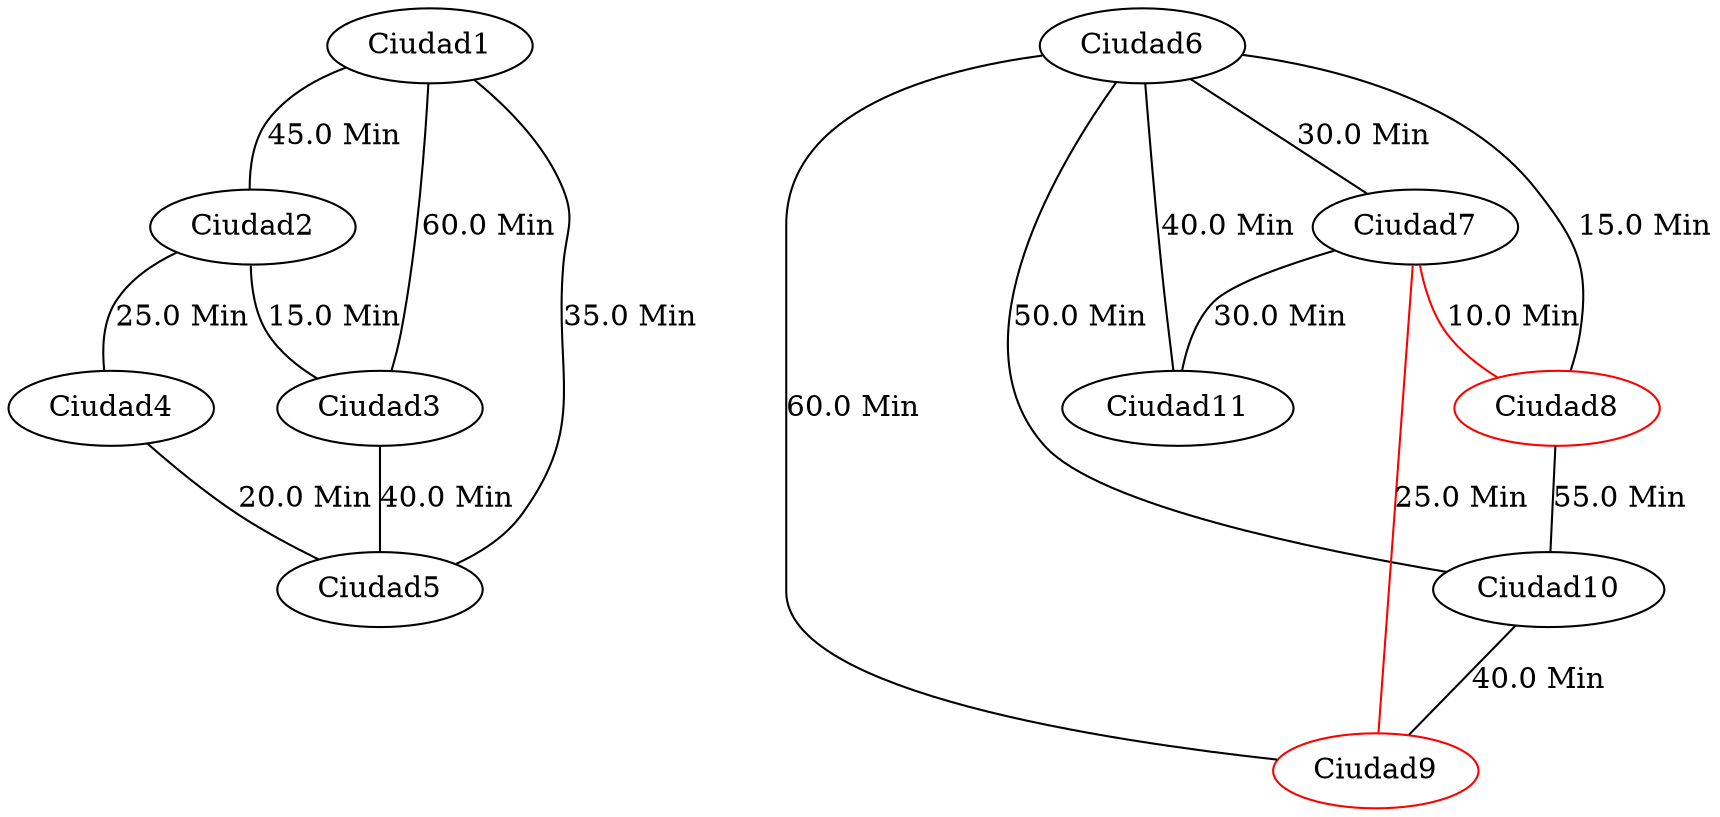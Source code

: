 strict graph G {
  1 [ label="Ciudad1" ];
  2 [ label="Ciudad2" ];
  3 [ label="Ciudad3" ];
  4 [ label="Ciudad4" ];
  5 [ label="Ciudad5" ];
  6 [ label="Ciudad6" ];
  7 [ label="Ciudad7" ];
  8 [ color="red" label="Ciudad8" ];
  9 [ color="red" label="Ciudad9" ];
  10 [ label="Ciudad10" ];
  11 [ label="Ciudad11" ];
  1 -- 2 [ label="45.0 Min" ];
  2 -- 3 [ label="15.0 Min" ];
  3 -- 5 [ label="40.0 Min" ];
  2 -- 4 [ label="25.0 Min" ];
  4 -- 5 [ label="20.0 Min" ];
  1 -- 3 [ label="60.0 Min" ];
  5 -- 1 [ label="35.0 Min" ];
  6 -- 8 [ label="15.0 Min" ];
  9 -- 6 [ label="60.0 Min" ];
  8 -- 10 [ label="55.0 Min" ];
  10 -- 9 [ label="40.0 Min" ];
  6 -- 10 [ label="50.0 Min" ];
  6 -- 7 [ label="30.0 Min" ];
  7 -- 9 [ color="red" label="25.0 Min" ];
  7 -- 11 [ label="30.0 Min" ];
  11 -- 6 [ label="40.0 Min" ];
  7 -- 8 [ color="red" label="10.0 Min" ];
}
